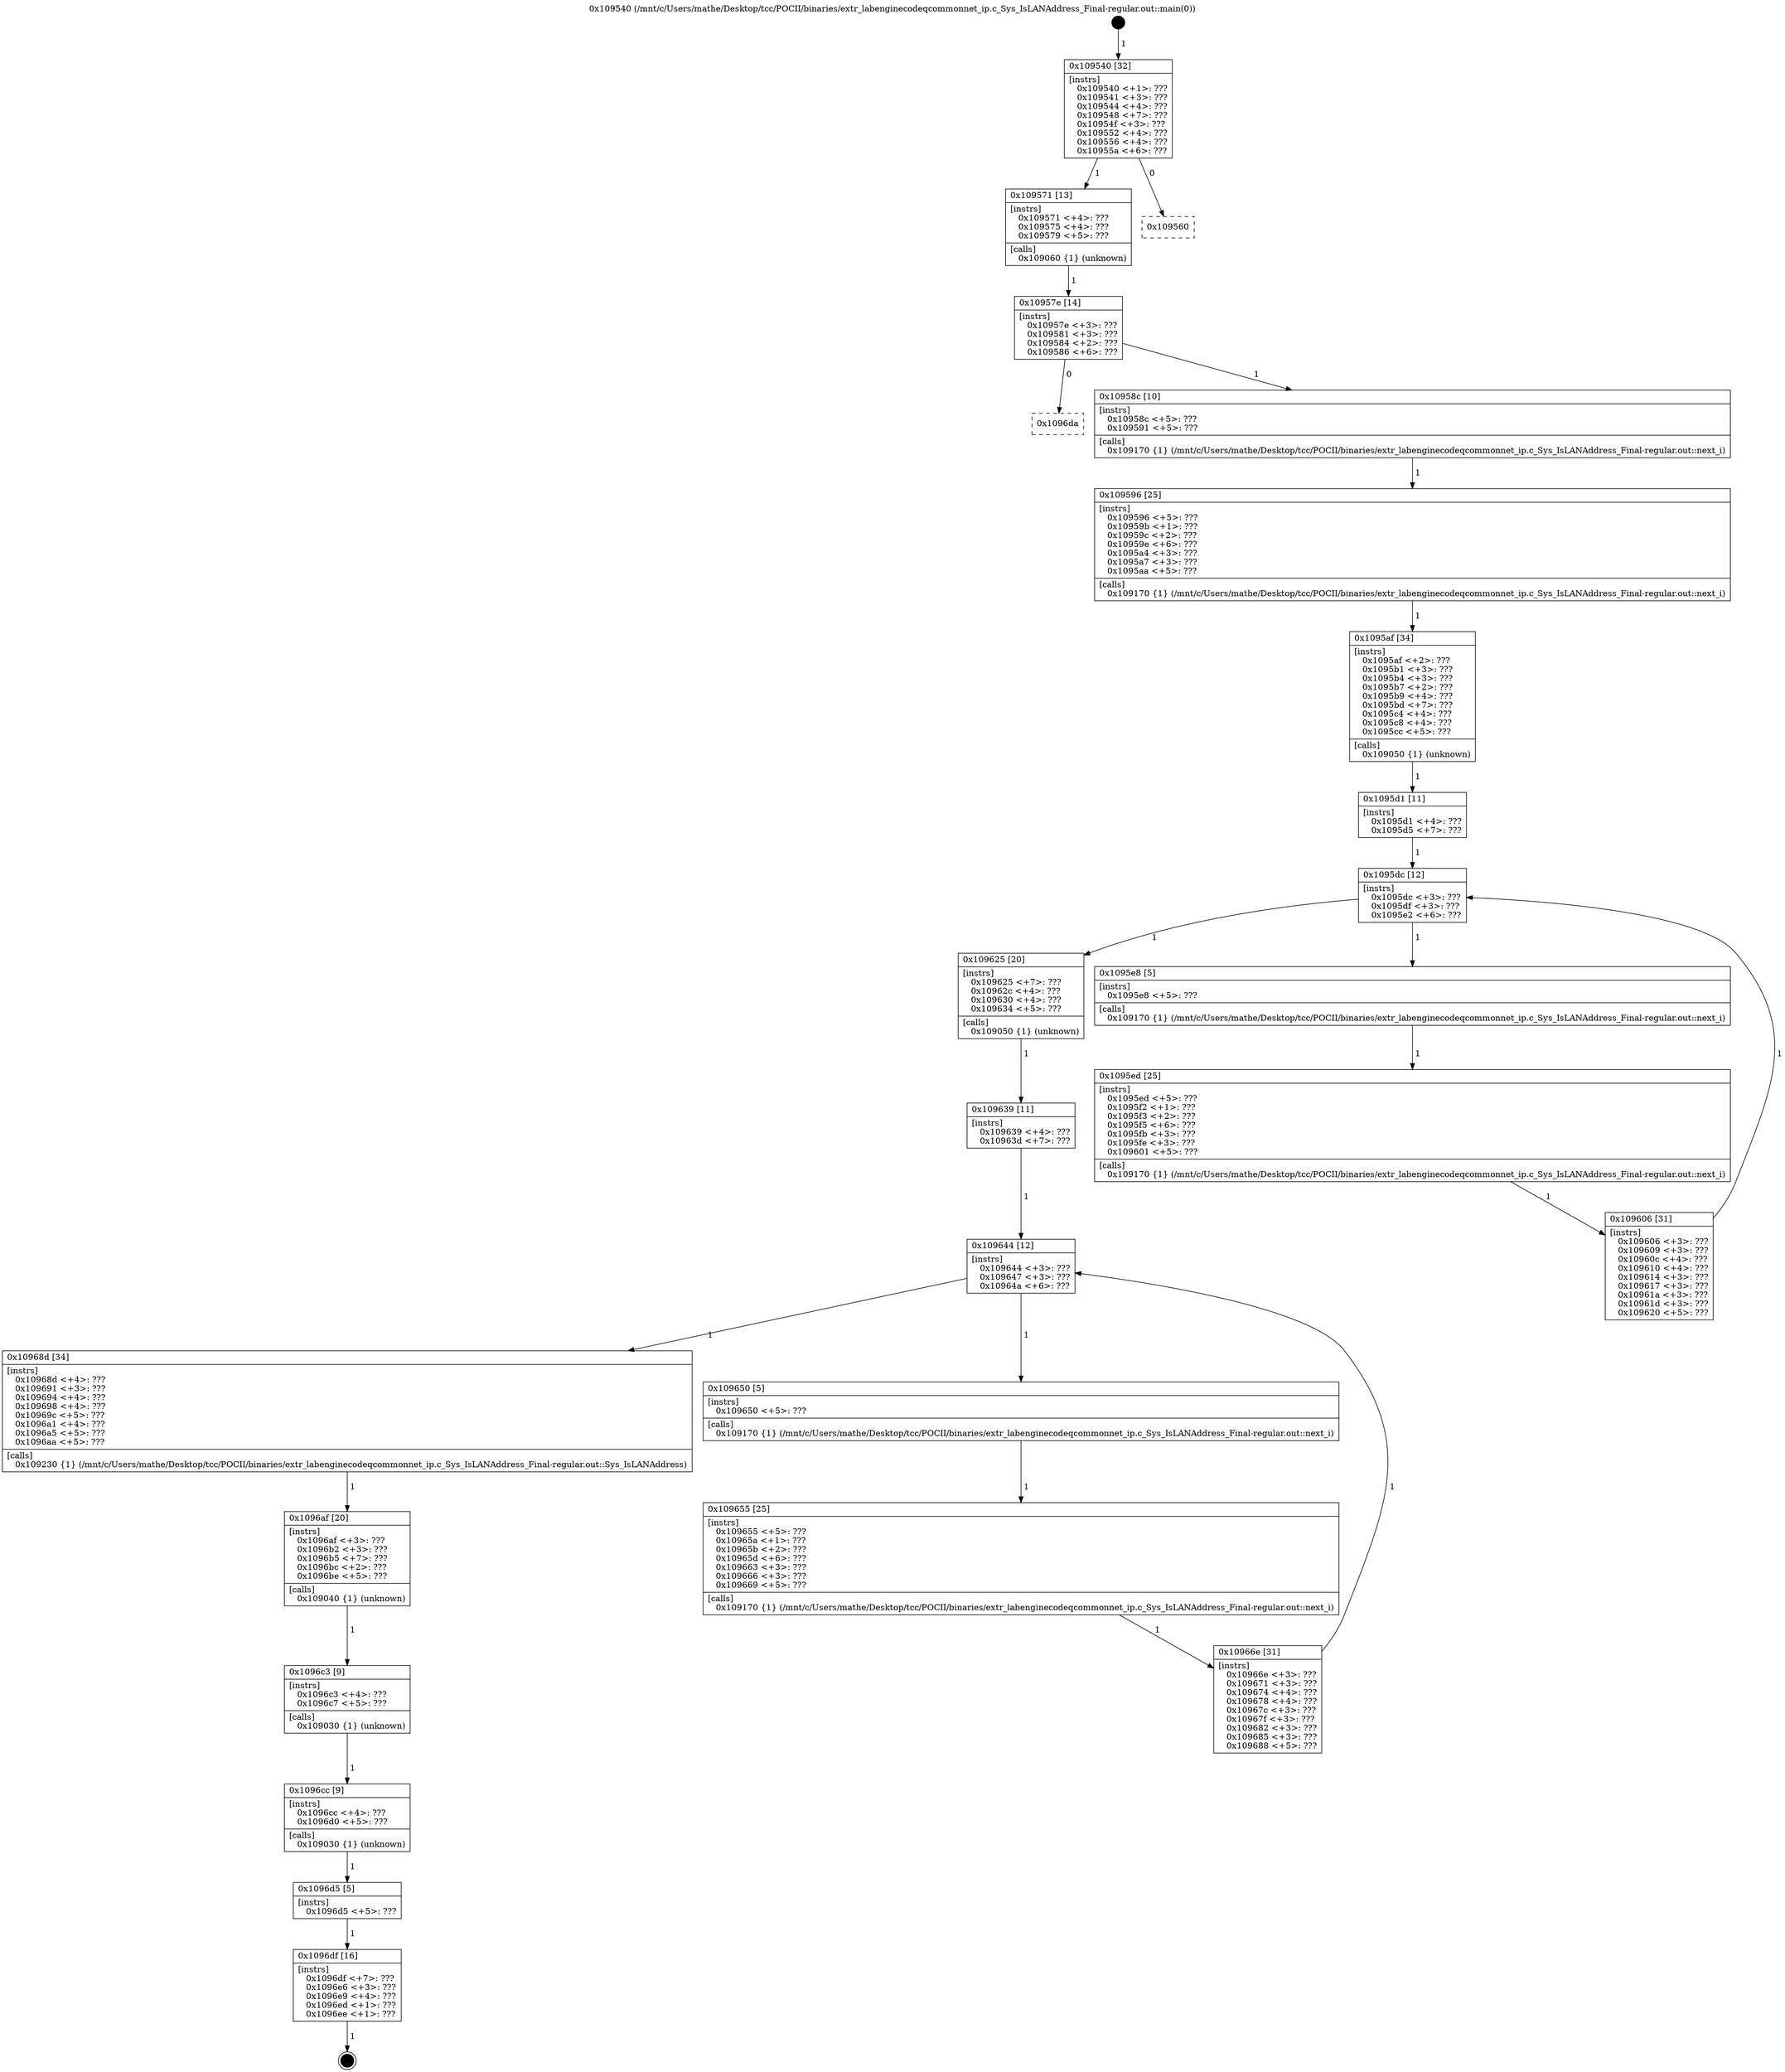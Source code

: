 digraph "0x109540" {
  label = "0x109540 (/mnt/c/Users/mathe/Desktop/tcc/POCII/binaries/extr_labenginecodeqcommonnet_ip.c_Sys_IsLANAddress_Final-regular.out::main(0))"
  labelloc = "t"
  node[shape=record]

  Entry [label="",width=0.3,height=0.3,shape=circle,fillcolor=black,style=filled]
  "0x109540" [label="{
     0x109540 [32]\l
     | [instrs]\l
     &nbsp;&nbsp;0x109540 \<+1\>: ???\l
     &nbsp;&nbsp;0x109541 \<+3\>: ???\l
     &nbsp;&nbsp;0x109544 \<+4\>: ???\l
     &nbsp;&nbsp;0x109548 \<+7\>: ???\l
     &nbsp;&nbsp;0x10954f \<+3\>: ???\l
     &nbsp;&nbsp;0x109552 \<+4\>: ???\l
     &nbsp;&nbsp;0x109556 \<+4\>: ???\l
     &nbsp;&nbsp;0x10955a \<+6\>: ???\l
  }"]
  "0x109571" [label="{
     0x109571 [13]\l
     | [instrs]\l
     &nbsp;&nbsp;0x109571 \<+4\>: ???\l
     &nbsp;&nbsp;0x109575 \<+4\>: ???\l
     &nbsp;&nbsp;0x109579 \<+5\>: ???\l
     | [calls]\l
     &nbsp;&nbsp;0x109060 \{1\} (unknown)\l
  }"]
  "0x109560" [label="{
     0x109560\l
  }", style=dashed]
  "0x10957e" [label="{
     0x10957e [14]\l
     | [instrs]\l
     &nbsp;&nbsp;0x10957e \<+3\>: ???\l
     &nbsp;&nbsp;0x109581 \<+3\>: ???\l
     &nbsp;&nbsp;0x109584 \<+2\>: ???\l
     &nbsp;&nbsp;0x109586 \<+6\>: ???\l
  }"]
  "0x1096da" [label="{
     0x1096da\l
  }", style=dashed]
  "0x10958c" [label="{
     0x10958c [10]\l
     | [instrs]\l
     &nbsp;&nbsp;0x10958c \<+5\>: ???\l
     &nbsp;&nbsp;0x109591 \<+5\>: ???\l
     | [calls]\l
     &nbsp;&nbsp;0x109170 \{1\} (/mnt/c/Users/mathe/Desktop/tcc/POCII/binaries/extr_labenginecodeqcommonnet_ip.c_Sys_IsLANAddress_Final-regular.out::next_i)\l
  }"]
  Exit [label="",width=0.3,height=0.3,shape=circle,fillcolor=black,style=filled,peripheries=2]
  "0x109596" [label="{
     0x109596 [25]\l
     | [instrs]\l
     &nbsp;&nbsp;0x109596 \<+5\>: ???\l
     &nbsp;&nbsp;0x10959b \<+1\>: ???\l
     &nbsp;&nbsp;0x10959c \<+2\>: ???\l
     &nbsp;&nbsp;0x10959e \<+6\>: ???\l
     &nbsp;&nbsp;0x1095a4 \<+3\>: ???\l
     &nbsp;&nbsp;0x1095a7 \<+3\>: ???\l
     &nbsp;&nbsp;0x1095aa \<+5\>: ???\l
     | [calls]\l
     &nbsp;&nbsp;0x109170 \{1\} (/mnt/c/Users/mathe/Desktop/tcc/POCII/binaries/extr_labenginecodeqcommonnet_ip.c_Sys_IsLANAddress_Final-regular.out::next_i)\l
  }"]
  "0x1095af" [label="{
     0x1095af [34]\l
     | [instrs]\l
     &nbsp;&nbsp;0x1095af \<+2\>: ???\l
     &nbsp;&nbsp;0x1095b1 \<+3\>: ???\l
     &nbsp;&nbsp;0x1095b4 \<+3\>: ???\l
     &nbsp;&nbsp;0x1095b7 \<+2\>: ???\l
     &nbsp;&nbsp;0x1095b9 \<+4\>: ???\l
     &nbsp;&nbsp;0x1095bd \<+7\>: ???\l
     &nbsp;&nbsp;0x1095c4 \<+4\>: ???\l
     &nbsp;&nbsp;0x1095c8 \<+4\>: ???\l
     &nbsp;&nbsp;0x1095cc \<+5\>: ???\l
     | [calls]\l
     &nbsp;&nbsp;0x109050 \{1\} (unknown)\l
  }"]
  "0x1095dc" [label="{
     0x1095dc [12]\l
     | [instrs]\l
     &nbsp;&nbsp;0x1095dc \<+3\>: ???\l
     &nbsp;&nbsp;0x1095df \<+3\>: ???\l
     &nbsp;&nbsp;0x1095e2 \<+6\>: ???\l
  }"]
  "0x109625" [label="{
     0x109625 [20]\l
     | [instrs]\l
     &nbsp;&nbsp;0x109625 \<+7\>: ???\l
     &nbsp;&nbsp;0x10962c \<+4\>: ???\l
     &nbsp;&nbsp;0x109630 \<+4\>: ???\l
     &nbsp;&nbsp;0x109634 \<+5\>: ???\l
     | [calls]\l
     &nbsp;&nbsp;0x109050 \{1\} (unknown)\l
  }"]
  "0x1095e8" [label="{
     0x1095e8 [5]\l
     | [instrs]\l
     &nbsp;&nbsp;0x1095e8 \<+5\>: ???\l
     | [calls]\l
     &nbsp;&nbsp;0x109170 \{1\} (/mnt/c/Users/mathe/Desktop/tcc/POCII/binaries/extr_labenginecodeqcommonnet_ip.c_Sys_IsLANAddress_Final-regular.out::next_i)\l
  }"]
  "0x1095ed" [label="{
     0x1095ed [25]\l
     | [instrs]\l
     &nbsp;&nbsp;0x1095ed \<+5\>: ???\l
     &nbsp;&nbsp;0x1095f2 \<+1\>: ???\l
     &nbsp;&nbsp;0x1095f3 \<+2\>: ???\l
     &nbsp;&nbsp;0x1095f5 \<+6\>: ???\l
     &nbsp;&nbsp;0x1095fb \<+3\>: ???\l
     &nbsp;&nbsp;0x1095fe \<+3\>: ???\l
     &nbsp;&nbsp;0x109601 \<+5\>: ???\l
     | [calls]\l
     &nbsp;&nbsp;0x109170 \{1\} (/mnt/c/Users/mathe/Desktop/tcc/POCII/binaries/extr_labenginecodeqcommonnet_ip.c_Sys_IsLANAddress_Final-regular.out::next_i)\l
  }"]
  "0x109606" [label="{
     0x109606 [31]\l
     | [instrs]\l
     &nbsp;&nbsp;0x109606 \<+3\>: ???\l
     &nbsp;&nbsp;0x109609 \<+3\>: ???\l
     &nbsp;&nbsp;0x10960c \<+4\>: ???\l
     &nbsp;&nbsp;0x109610 \<+4\>: ???\l
     &nbsp;&nbsp;0x109614 \<+3\>: ???\l
     &nbsp;&nbsp;0x109617 \<+3\>: ???\l
     &nbsp;&nbsp;0x10961a \<+3\>: ???\l
     &nbsp;&nbsp;0x10961d \<+3\>: ???\l
     &nbsp;&nbsp;0x109620 \<+5\>: ???\l
  }"]
  "0x1095d1" [label="{
     0x1095d1 [11]\l
     | [instrs]\l
     &nbsp;&nbsp;0x1095d1 \<+4\>: ???\l
     &nbsp;&nbsp;0x1095d5 \<+7\>: ???\l
  }"]
  "0x109644" [label="{
     0x109644 [12]\l
     | [instrs]\l
     &nbsp;&nbsp;0x109644 \<+3\>: ???\l
     &nbsp;&nbsp;0x109647 \<+3\>: ???\l
     &nbsp;&nbsp;0x10964a \<+6\>: ???\l
  }"]
  "0x10968d" [label="{
     0x10968d [34]\l
     | [instrs]\l
     &nbsp;&nbsp;0x10968d \<+4\>: ???\l
     &nbsp;&nbsp;0x109691 \<+3\>: ???\l
     &nbsp;&nbsp;0x109694 \<+4\>: ???\l
     &nbsp;&nbsp;0x109698 \<+4\>: ???\l
     &nbsp;&nbsp;0x10969c \<+5\>: ???\l
     &nbsp;&nbsp;0x1096a1 \<+4\>: ???\l
     &nbsp;&nbsp;0x1096a5 \<+5\>: ???\l
     &nbsp;&nbsp;0x1096aa \<+5\>: ???\l
     | [calls]\l
     &nbsp;&nbsp;0x109230 \{1\} (/mnt/c/Users/mathe/Desktop/tcc/POCII/binaries/extr_labenginecodeqcommonnet_ip.c_Sys_IsLANAddress_Final-regular.out::Sys_IsLANAddress)\l
  }"]
  "0x109650" [label="{
     0x109650 [5]\l
     | [instrs]\l
     &nbsp;&nbsp;0x109650 \<+5\>: ???\l
     | [calls]\l
     &nbsp;&nbsp;0x109170 \{1\} (/mnt/c/Users/mathe/Desktop/tcc/POCII/binaries/extr_labenginecodeqcommonnet_ip.c_Sys_IsLANAddress_Final-regular.out::next_i)\l
  }"]
  "0x109655" [label="{
     0x109655 [25]\l
     | [instrs]\l
     &nbsp;&nbsp;0x109655 \<+5\>: ???\l
     &nbsp;&nbsp;0x10965a \<+1\>: ???\l
     &nbsp;&nbsp;0x10965b \<+2\>: ???\l
     &nbsp;&nbsp;0x10965d \<+6\>: ???\l
     &nbsp;&nbsp;0x109663 \<+3\>: ???\l
     &nbsp;&nbsp;0x109666 \<+3\>: ???\l
     &nbsp;&nbsp;0x109669 \<+5\>: ???\l
     | [calls]\l
     &nbsp;&nbsp;0x109170 \{1\} (/mnt/c/Users/mathe/Desktop/tcc/POCII/binaries/extr_labenginecodeqcommonnet_ip.c_Sys_IsLANAddress_Final-regular.out::next_i)\l
  }"]
  "0x10966e" [label="{
     0x10966e [31]\l
     | [instrs]\l
     &nbsp;&nbsp;0x10966e \<+3\>: ???\l
     &nbsp;&nbsp;0x109671 \<+3\>: ???\l
     &nbsp;&nbsp;0x109674 \<+4\>: ???\l
     &nbsp;&nbsp;0x109678 \<+4\>: ???\l
     &nbsp;&nbsp;0x10967c \<+3\>: ???\l
     &nbsp;&nbsp;0x10967f \<+3\>: ???\l
     &nbsp;&nbsp;0x109682 \<+3\>: ???\l
     &nbsp;&nbsp;0x109685 \<+3\>: ???\l
     &nbsp;&nbsp;0x109688 \<+5\>: ???\l
  }"]
  "0x109639" [label="{
     0x109639 [11]\l
     | [instrs]\l
     &nbsp;&nbsp;0x109639 \<+4\>: ???\l
     &nbsp;&nbsp;0x10963d \<+7\>: ???\l
  }"]
  "0x1096af" [label="{
     0x1096af [20]\l
     | [instrs]\l
     &nbsp;&nbsp;0x1096af \<+3\>: ???\l
     &nbsp;&nbsp;0x1096b2 \<+3\>: ???\l
     &nbsp;&nbsp;0x1096b5 \<+7\>: ???\l
     &nbsp;&nbsp;0x1096bc \<+2\>: ???\l
     &nbsp;&nbsp;0x1096be \<+5\>: ???\l
     | [calls]\l
     &nbsp;&nbsp;0x109040 \{1\} (unknown)\l
  }"]
  "0x1096c3" [label="{
     0x1096c3 [9]\l
     | [instrs]\l
     &nbsp;&nbsp;0x1096c3 \<+4\>: ???\l
     &nbsp;&nbsp;0x1096c7 \<+5\>: ???\l
     | [calls]\l
     &nbsp;&nbsp;0x109030 \{1\} (unknown)\l
  }"]
  "0x1096cc" [label="{
     0x1096cc [9]\l
     | [instrs]\l
     &nbsp;&nbsp;0x1096cc \<+4\>: ???\l
     &nbsp;&nbsp;0x1096d0 \<+5\>: ???\l
     | [calls]\l
     &nbsp;&nbsp;0x109030 \{1\} (unknown)\l
  }"]
  "0x1096d5" [label="{
     0x1096d5 [5]\l
     | [instrs]\l
     &nbsp;&nbsp;0x1096d5 \<+5\>: ???\l
  }"]
  "0x1096df" [label="{
     0x1096df [16]\l
     | [instrs]\l
     &nbsp;&nbsp;0x1096df \<+7\>: ???\l
     &nbsp;&nbsp;0x1096e6 \<+3\>: ???\l
     &nbsp;&nbsp;0x1096e9 \<+4\>: ???\l
     &nbsp;&nbsp;0x1096ed \<+1\>: ???\l
     &nbsp;&nbsp;0x1096ee \<+1\>: ???\l
  }"]
  Entry -> "0x109540" [label=" 1"]
  "0x109540" -> "0x109571" [label=" 1"]
  "0x109540" -> "0x109560" [label=" 0"]
  "0x109571" -> "0x10957e" [label=" 1"]
  "0x10957e" -> "0x1096da" [label=" 0"]
  "0x10957e" -> "0x10958c" [label=" 1"]
  "0x1096df" -> Exit [label=" 1"]
  "0x10958c" -> "0x109596" [label=" 1"]
  "0x109596" -> "0x1095af" [label=" 1"]
  "0x1095af" -> "0x1095d1" [label=" 1"]
  "0x1095dc" -> "0x109625" [label=" 1"]
  "0x1095dc" -> "0x1095e8" [label=" 1"]
  "0x1095e8" -> "0x1095ed" [label=" 1"]
  "0x1095ed" -> "0x109606" [label=" 1"]
  "0x1095d1" -> "0x1095dc" [label=" 1"]
  "0x109606" -> "0x1095dc" [label=" 1"]
  "0x109625" -> "0x109639" [label=" 1"]
  "0x109644" -> "0x10968d" [label=" 1"]
  "0x109644" -> "0x109650" [label=" 1"]
  "0x109650" -> "0x109655" [label=" 1"]
  "0x109655" -> "0x10966e" [label=" 1"]
  "0x109639" -> "0x109644" [label=" 1"]
  "0x10966e" -> "0x109644" [label=" 1"]
  "0x10968d" -> "0x1096af" [label=" 1"]
  "0x1096af" -> "0x1096c3" [label=" 1"]
  "0x1096c3" -> "0x1096cc" [label=" 1"]
  "0x1096cc" -> "0x1096d5" [label=" 1"]
  "0x1096d5" -> "0x1096df" [label=" 1"]
}
